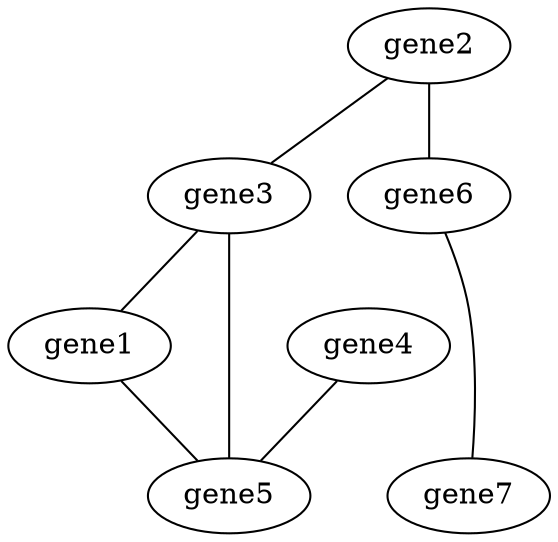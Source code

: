 strict graph "" {
gene1;
gene2;
gene3;
gene4;
gene5;
gene6;
gene7;
gene2 -- gene3 [weight="1"];
gene3 -- gene1 [weight="0.5"];
gene3 -- gene5 [weight="2"];
gene4 -- gene5 [weight="1"];
gene2 -- gene6 [weight="2"];
gene6 -- gene7 [weight="0.3"];
gene1 -- gene5 [weight="0.7"];
}
